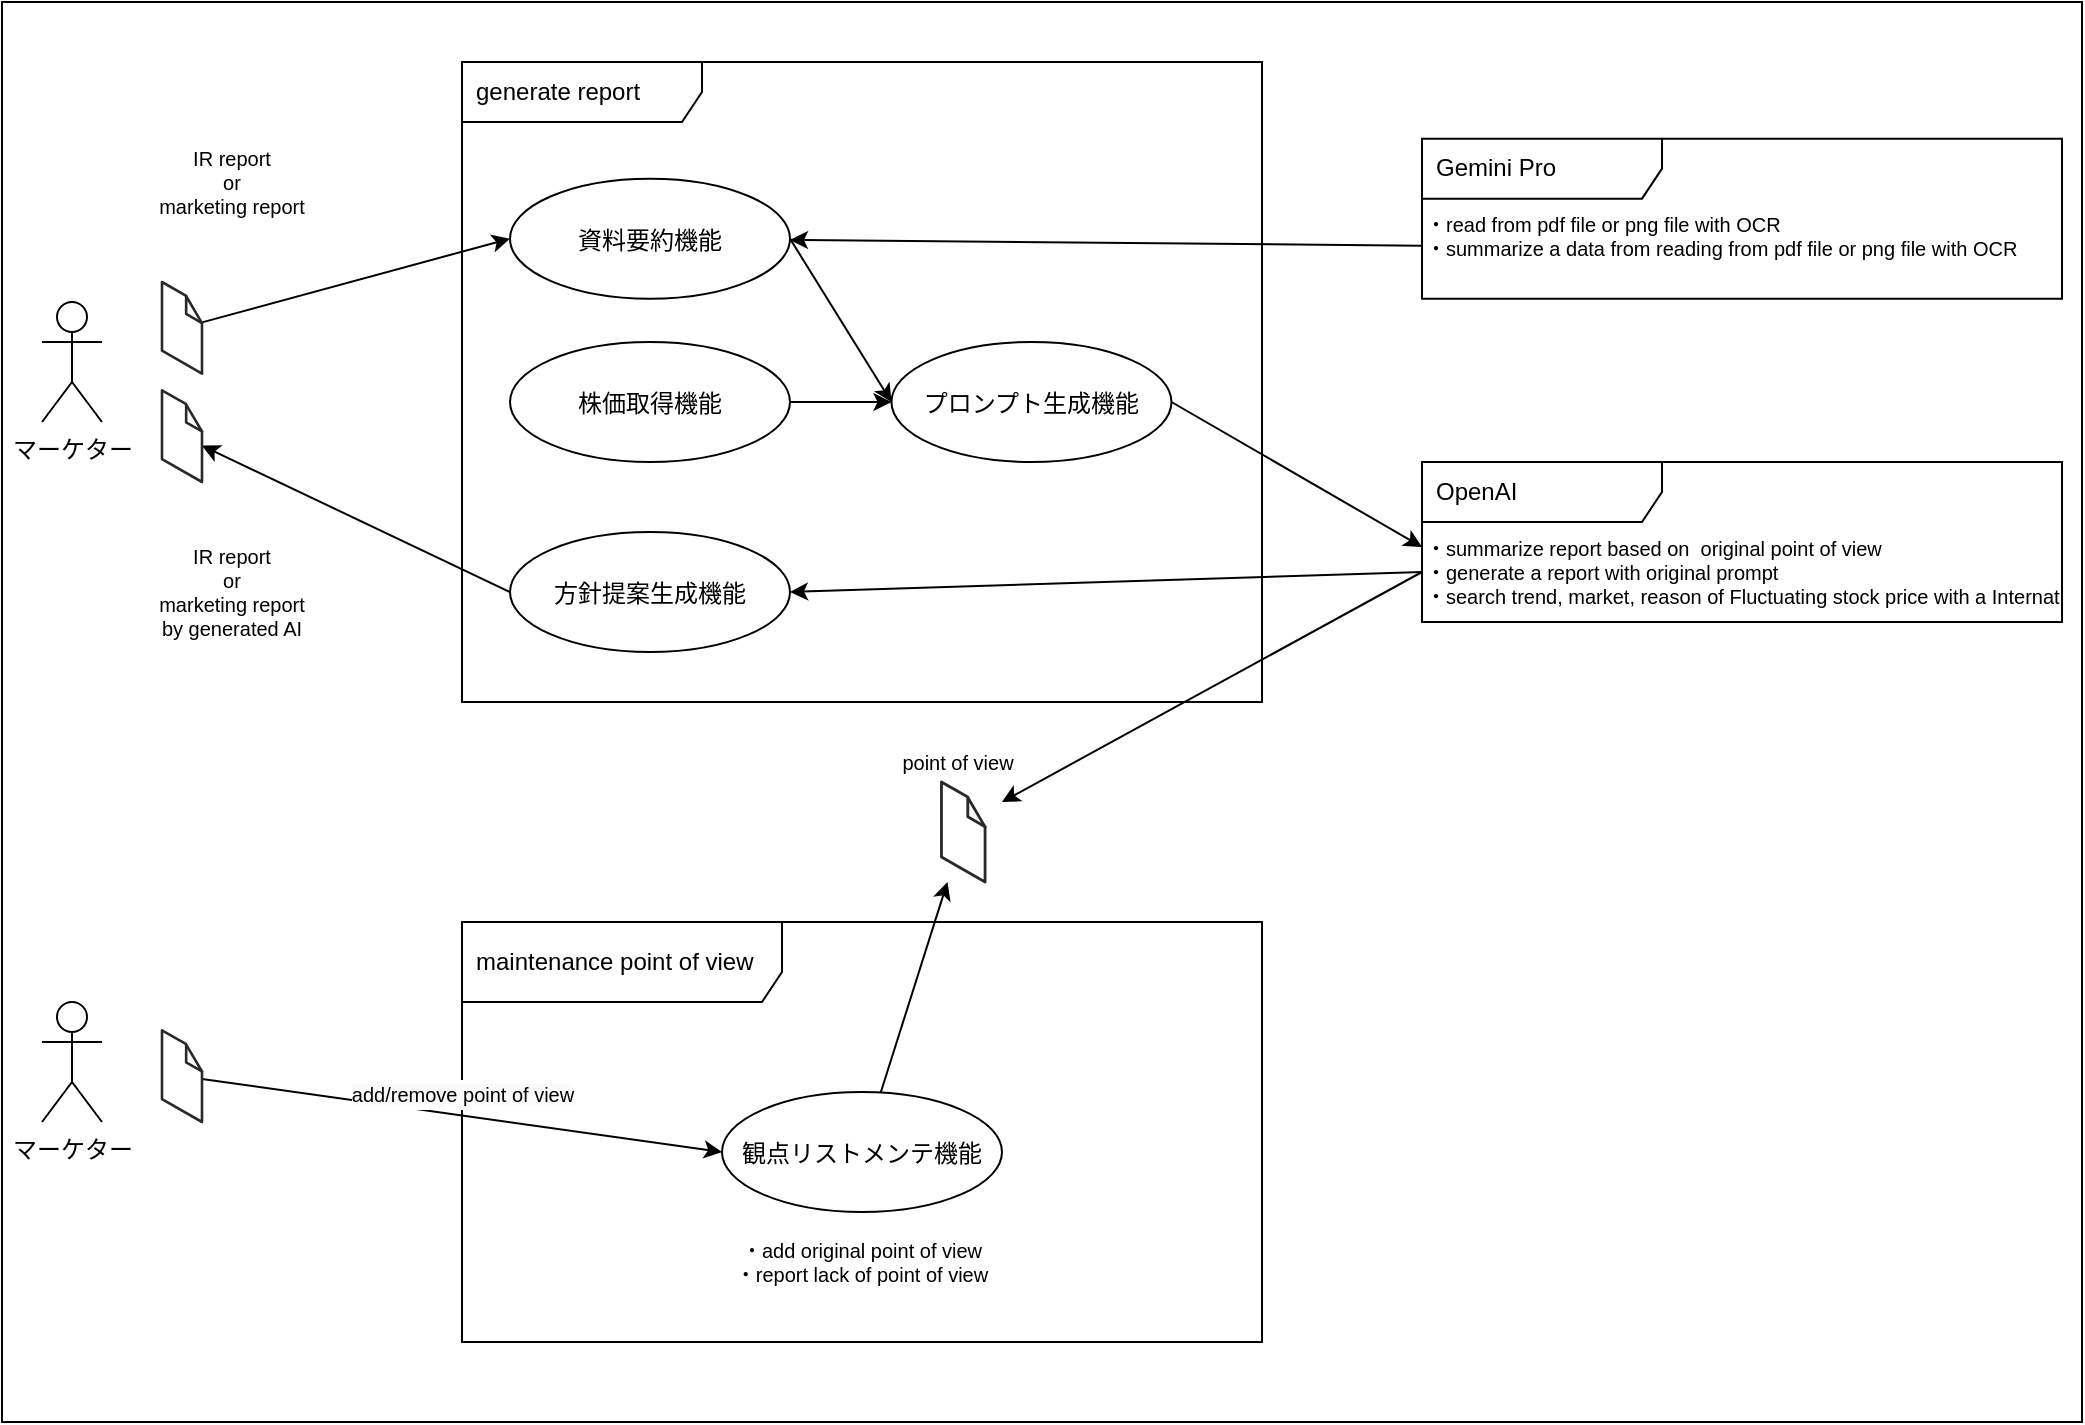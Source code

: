 <mxfile>
    <diagram id="8ptQdSCxJ14x0XiEIAAM" name="ページ1">
        <mxGraphModel dx="830" dy="497" grid="1" gridSize="10" guides="1" tooltips="1" connect="1" arrows="1" fold="1" page="1" pageScale="1" pageWidth="827" pageHeight="1169" math="0" shadow="0">
            <root>
                <mxCell id="0"/>
                <mxCell id="1" parent="0"/>
                <mxCell id="55" value="" style="rounded=0;whiteSpace=wrap;html=1;" vertex="1" parent="1">
                    <mxGeometry x="90" y="10" width="1040" height="710" as="geometry"/>
                </mxCell>
                <mxCell id="46" value="&lt;font style=&quot;font-size: 12px;&quot;&gt;maintenance point of view&lt;/font&gt;" style="shape=umlFrame;whiteSpace=wrap;html=1;width=160;height=40;boundedLbl=1;verticalAlign=middle;align=left;spacingLeft=5;" parent="1" vertex="1">
                    <mxGeometry x="320" y="470" width="400" height="210" as="geometry"/>
                </mxCell>
                <mxCell id="9" value="generate report" style="shape=umlFrame;whiteSpace=wrap;html=1;width=120;height=30;boundedLbl=1;verticalAlign=middle;align=left;spacingLeft=5;" parent="1" vertex="1">
                    <mxGeometry x="320" y="40" width="400" height="320" as="geometry"/>
                </mxCell>
                <mxCell id="2" value="マーケター" style="shape=umlActor;verticalLabelPosition=bottom;verticalAlign=top;html=1;outlineConnect=0;" parent="1" vertex="1">
                    <mxGeometry x="110" y="160" width="30" height="60" as="geometry"/>
                </mxCell>
                <mxCell id="18" style="edgeStyle=none;html=1;fontSize=10;exitX=0;exitY=0.5;exitDx=0;exitDy=0;" parent="1" source="12" target="23" edge="1">
                    <mxGeometry relative="1" as="geometry">
                        <mxPoint x="180" y="280" as="targetPoint"/>
                    </mxGeometry>
                </mxCell>
                <mxCell id="31" style="edgeStyle=none;html=1;entryX=0;entryY=0.5;entryDx=0;entryDy=0;fontSize=10;exitX=1;exitY=0.5;exitDx=0;exitDy=0;" parent="1" source="10" target="30" edge="1">
                    <mxGeometry relative="1" as="geometry"/>
                </mxCell>
                <mxCell id="10" value="株価取得機能" style="ellipse;" parent="1" vertex="1">
                    <mxGeometry x="344" y="180" width="140" height="60" as="geometry"/>
                </mxCell>
                <mxCell id="32" style="edgeStyle=none;html=1;entryX=0;entryY=0.5;entryDx=0;entryDy=0;fontSize=10;exitX=1;exitY=0.5;exitDx=0;exitDy=0;" parent="1" source="11" target="30" edge="1">
                    <mxGeometry relative="1" as="geometry"/>
                </mxCell>
                <mxCell id="11" value="資料要約機能" style="ellipse;" parent="1" vertex="1">
                    <mxGeometry x="344" y="98.32" width="140" height="60" as="geometry"/>
                </mxCell>
                <mxCell id="12" value="方針提案生成機能" style="ellipse;" parent="1" vertex="1">
                    <mxGeometry x="344" y="275" width="140" height="60" as="geometry"/>
                </mxCell>
                <mxCell id="13" value="OpenAI" style="shape=umlFrame;whiteSpace=wrap;html=1;width=120;height=30;boundedLbl=1;verticalAlign=middle;align=left;spacingLeft=5;" parent="1" vertex="1">
                    <mxGeometry x="800" y="240" width="320" height="80" as="geometry"/>
                </mxCell>
                <mxCell id="14" value="Gemini Pro" style="shape=umlFrame;whiteSpace=wrap;html=1;width=120;height=30;boundedLbl=1;verticalAlign=middle;align=left;spacingLeft=5;" parent="1" vertex="1">
                    <mxGeometry x="800" y="78.32" width="320" height="80" as="geometry"/>
                </mxCell>
                <mxCell id="45" style="edgeStyle=none;html=1;fontSize=10;exitX=0;exitY=0.5;exitDx=0;exitDy=0;" parent="1" source="27" edge="1">
                    <mxGeometry relative="1" as="geometry">
                        <mxPoint x="798.72" y="223.76" as="sourcePoint"/>
                        <mxPoint x="590" y="410" as="targetPoint"/>
                    </mxGeometry>
                </mxCell>
                <mxCell id="22" value="" style="edgeStyle=none;html=1;fontSize=10;entryX=0;entryY=0.5;entryDx=0;entryDy=0;" parent="1" source="21" target="11" edge="1">
                    <mxGeometry relative="1" as="geometry"/>
                </mxCell>
                <mxCell id="21" value="" style="verticalLabelPosition=bottom;html=1;verticalAlign=top;strokeWidth=1;align=center;outlineConnect=0;dashed=0;outlineConnect=0;shape=mxgraph.aws3d.file;aspect=fixed;strokeColor=#292929;fontSize=10;" parent="1" vertex="1">
                    <mxGeometry x="170" y="150.0" width="20" height="45.84" as="geometry"/>
                </mxCell>
                <mxCell id="23" value="" style="verticalLabelPosition=bottom;html=1;verticalAlign=top;strokeWidth=1;align=center;outlineConnect=0;dashed=0;outlineConnect=0;shape=mxgraph.aws3d.file;aspect=fixed;strokeColor=#292929;fontSize=10;" parent="1" vertex="1">
                    <mxGeometry x="170" y="204.16" width="20" height="45.84" as="geometry"/>
                </mxCell>
                <mxCell id="25" value="IR report&lt;br&gt;or&lt;br&gt;marketing report&lt;br&gt;by generated AI" style="text;html=1;strokeColor=none;fillColor=none;align=center;verticalAlign=middle;whiteSpace=wrap;rounded=0;fontSize=10;" parent="1" vertex="1">
                    <mxGeometry x="160" y="280" width="90" height="50" as="geometry"/>
                </mxCell>
                <mxCell id="26" value="IR report&lt;br&gt;or&lt;br&gt;marketing report" style="text;html=1;strokeColor=none;fillColor=none;align=center;verticalAlign=middle;whiteSpace=wrap;rounded=0;fontSize=10;" parent="1" vertex="1">
                    <mxGeometry x="160" y="80" width="90" height="40" as="geometry"/>
                </mxCell>
                <mxCell id="39" style="edgeStyle=none;html=1;fontSize=10;exitX=0;exitY=0.5;exitDx=0;exitDy=0;entryX=1;entryY=0.5;entryDx=0;entryDy=0;" parent="1" source="27" target="12" edge="1">
                    <mxGeometry relative="1" as="geometry"/>
                </mxCell>
                <mxCell id="27" value="・summarize report based on&amp;nbsp; original&amp;nbsp;point of view&lt;br&gt;&lt;div style=&quot;&quot;&gt;&lt;span style=&quot;background-color: initial;&quot;&gt;・generate a report with original prompt&lt;/span&gt;&lt;/div&gt;&lt;div style=&quot;&quot;&gt;・search trend, market, reason of Fluctuating stock price with a Internat&lt;/div&gt;" style="text;html=1;strokeColor=none;fillColor=none;align=left;verticalAlign=middle;whiteSpace=wrap;rounded=0;fontSize=10;" parent="1" vertex="1">
                    <mxGeometry x="800" y="270" width="320" height="50" as="geometry"/>
                </mxCell>
                <mxCell id="44" style="edgeStyle=none;html=1;fontSize=10;" parent="1" source="28" target="11" edge="1">
                    <mxGeometry relative="1" as="geometry"/>
                </mxCell>
                <mxCell id="28" value="・read from pdf file or png file with OCR&lt;br&gt;&lt;div style=&quot;&quot;&gt;&lt;span style=&quot;background-color: initial;&quot;&gt;・summarize a data from reading from pdf file or png file with OCR&lt;/span&gt;&lt;/div&gt;&amp;nbsp;" style="text;html=1;strokeColor=none;fillColor=none;align=left;verticalAlign=middle;whiteSpace=wrap;rounded=0;fontSize=10;" parent="1" vertex="1">
                    <mxGeometry x="800" y="108.32" width="320" height="50" as="geometry"/>
                </mxCell>
                <mxCell id="29" value="・add original&amp;nbsp;point of view&lt;br&gt;・report lack of point of view" style="text;html=1;strokeColor=none;fillColor=none;align=center;verticalAlign=middle;whiteSpace=wrap;rounded=0;fontSize=10;" parent="1" vertex="1">
                    <mxGeometry x="320" y="615" width="400" height="50" as="geometry"/>
                </mxCell>
                <mxCell id="33" style="edgeStyle=none;html=1;entryX=0;entryY=0.25;entryDx=0;entryDy=0;fontSize=10;exitX=1;exitY=0.5;exitDx=0;exitDy=0;" parent="1" source="30" target="27" edge="1">
                    <mxGeometry relative="1" as="geometry"/>
                </mxCell>
                <mxCell id="30" value="プロンプト生成機能" style="ellipse;" parent="1" vertex="1">
                    <mxGeometry x="534.73" y="180" width="140" height="60" as="geometry"/>
                </mxCell>
                <mxCell id="40" value="" style="verticalLabelPosition=bottom;html=1;verticalAlign=top;strokeWidth=1;align=center;outlineConnect=0;dashed=0;outlineConnect=0;shape=mxgraph.aws3d.file;aspect=fixed;strokeColor=#292929;fontSize=10;" parent="1" vertex="1">
                    <mxGeometry x="559.73" y="400" width="21.81" height="50" as="geometry"/>
                </mxCell>
                <mxCell id="41" value="point of view" style="text;html=1;strokeColor=none;fillColor=none;align=center;verticalAlign=middle;whiteSpace=wrap;rounded=0;fontSize=10;" parent="1" vertex="1">
                    <mxGeometry x="523.45" y="380" width="90" height="20" as="geometry"/>
                </mxCell>
                <mxCell id="49" style="edgeStyle=none;html=1;fontSize=10;" parent="1" source="48" target="40" edge="1">
                    <mxGeometry relative="1" as="geometry"/>
                </mxCell>
                <mxCell id="48" value="観点リストメンテ機能" style="ellipse;" parent="1" vertex="1">
                    <mxGeometry x="450" y="555" width="140" height="60" as="geometry"/>
                </mxCell>
                <mxCell id="50" value="マーケター" style="shape=umlActor;verticalLabelPosition=bottom;verticalAlign=top;html=1;outlineConnect=0;" parent="1" vertex="1">
                    <mxGeometry x="110" y="510" width="30" height="60" as="geometry"/>
                </mxCell>
                <mxCell id="52" style="edgeStyle=none;html=1;entryX=0;entryY=0.5;entryDx=0;entryDy=0;fontSize=12;" parent="1" source="51" target="48" edge="1">
                    <mxGeometry relative="1" as="geometry"/>
                </mxCell>
                <mxCell id="54" value="&lt;span style=&quot;font-size: 10px; background-color: rgb(251, 251, 251);&quot;&gt;add/remove point of view&lt;/span&gt;" style="edgeLabel;html=1;align=center;verticalAlign=middle;resizable=0;points=[];fontSize=12;" parent="52" vertex="1" connectable="0">
                    <mxGeometry x="-0.456" y="3" relative="1" as="geometry">
                        <mxPoint x="59" as="offset"/>
                    </mxGeometry>
                </mxCell>
                <mxCell id="51" value="" style="verticalLabelPosition=bottom;html=1;verticalAlign=top;strokeWidth=1;align=center;outlineConnect=0;dashed=0;outlineConnect=0;shape=mxgraph.aws3d.file;aspect=fixed;strokeColor=#292929;fontSize=10;" parent="1" vertex="1">
                    <mxGeometry x="170" y="524.16" width="20" height="45.84" as="geometry"/>
                </mxCell>
            </root>
        </mxGraphModel>
    </diagram>
</mxfile>